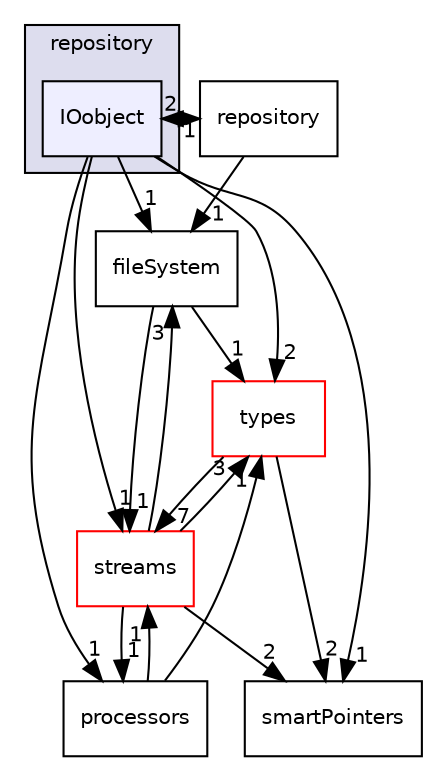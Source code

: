 digraph "src/phasicFlow/repository/IOobject" {
  compound=true
  node [ fontsize="10", fontname="Helvetica"];
  edge [ labelfontsize="10", labelfontname="Helvetica"];
  subgraph clusterdir_8a09dd5b7fce343a5c545316ddba4e1b {
    graph [ bgcolor="#ddddee", pencolor="black", label="repository" fontname="Helvetica", fontsize="10", URL="dir_8a09dd5b7fce343a5c545316ddba4e1b.html"]
  dir_557182f9d267f2db2f460147f8d9cd32 [shape=box, label="IOobject", style="filled", fillcolor="#eeeeff", pencolor="black", URL="dir_557182f9d267f2db2f460147f8d9cd32.html"];
  }
  dir_9bc4eba92fa358edeadb984c24be3812 [shape=box label="repository" URL="dir_9bc4eba92fa358edeadb984c24be3812.html"];
  dir_e8baec020e471dff3bc06b812491e6c5 [shape=box label="types" fillcolor="white" style="filled" color="red" URL="dir_e8baec020e471dff3bc06b812491e6c5.html"];
  dir_f0792bbf1949bfb891fb576079464319 [shape=box label="fileSystem" URL="dir_f0792bbf1949bfb891fb576079464319.html"];
  dir_40d84a547212027edc83c31468d15508 [shape=box label="smartPointers" URL="dir_40d84a547212027edc83c31468d15508.html"];
  dir_b13948a90891cb8a59f39ab8c50a8102 [shape=box label="streams" fillcolor="white" style="filled" color="red" URL="dir_b13948a90891cb8a59f39ab8c50a8102.html"];
  dir_34158545141e9eddb40c2ebf02b2a9c2 [shape=box label="processors" URL="dir_34158545141e9eddb40c2ebf02b2a9c2.html"];
  dir_9bc4eba92fa358edeadb984c24be3812->dir_f0792bbf1949bfb891fb576079464319 [headlabel="1", labeldistance=1.5 headhref="dir_000126_000116.html"];
  dir_9bc4eba92fa358edeadb984c24be3812->dir_557182f9d267f2db2f460147f8d9cd32 [headlabel="1", labeldistance=1.5 headhref="dir_000126_000125.html"];
  dir_e8baec020e471dff3bc06b812491e6c5->dir_40d84a547212027edc83c31468d15508 [headlabel="2", labeldistance=1.5 headhref="dir_000175_000130.html"];
  dir_e8baec020e471dff3bc06b812491e6c5->dir_b13948a90891cb8a59f39ab8c50a8102 [headlabel="7", labeldistance=1.5 headhref="dir_000175_000131.html"];
  dir_f0792bbf1949bfb891fb576079464319->dir_e8baec020e471dff3bc06b812491e6c5 [headlabel="1", labeldistance=1.5 headhref="dir_000116_000175.html"];
  dir_f0792bbf1949bfb891fb576079464319->dir_b13948a90891cb8a59f39ab8c50a8102 [headlabel="1", labeldistance=1.5 headhref="dir_000116_000131.html"];
  dir_b13948a90891cb8a59f39ab8c50a8102->dir_e8baec020e471dff3bc06b812491e6c5 [headlabel="3", labeldistance=1.5 headhref="dir_000131_000175.html"];
  dir_b13948a90891cb8a59f39ab8c50a8102->dir_f0792bbf1949bfb891fb576079464319 [headlabel="3", labeldistance=1.5 headhref="dir_000131_000116.html"];
  dir_b13948a90891cb8a59f39ab8c50a8102->dir_40d84a547212027edc83c31468d15508 [headlabel="2", labeldistance=1.5 headhref="dir_000131_000130.html"];
  dir_b13948a90891cb8a59f39ab8c50a8102->dir_34158545141e9eddb40c2ebf02b2a9c2 [headlabel="1", labeldistance=1.5 headhref="dir_000131_000119.html"];
  dir_34158545141e9eddb40c2ebf02b2a9c2->dir_e8baec020e471dff3bc06b812491e6c5 [headlabel="1", labeldistance=1.5 headhref="dir_000119_000175.html"];
  dir_34158545141e9eddb40c2ebf02b2a9c2->dir_b13948a90891cb8a59f39ab8c50a8102 [headlabel="1", labeldistance=1.5 headhref="dir_000119_000131.html"];
  dir_557182f9d267f2db2f460147f8d9cd32->dir_9bc4eba92fa358edeadb984c24be3812 [headlabel="2", labeldistance=1.5 headhref="dir_000125_000126.html"];
  dir_557182f9d267f2db2f460147f8d9cd32->dir_e8baec020e471dff3bc06b812491e6c5 [headlabel="2", labeldistance=1.5 headhref="dir_000125_000175.html"];
  dir_557182f9d267f2db2f460147f8d9cd32->dir_f0792bbf1949bfb891fb576079464319 [headlabel="1", labeldistance=1.5 headhref="dir_000125_000116.html"];
  dir_557182f9d267f2db2f460147f8d9cd32->dir_40d84a547212027edc83c31468d15508 [headlabel="1", labeldistance=1.5 headhref="dir_000125_000130.html"];
  dir_557182f9d267f2db2f460147f8d9cd32->dir_b13948a90891cb8a59f39ab8c50a8102 [headlabel="1", labeldistance=1.5 headhref="dir_000125_000131.html"];
  dir_557182f9d267f2db2f460147f8d9cd32->dir_34158545141e9eddb40c2ebf02b2a9c2 [headlabel="1", labeldistance=1.5 headhref="dir_000125_000119.html"];
}
